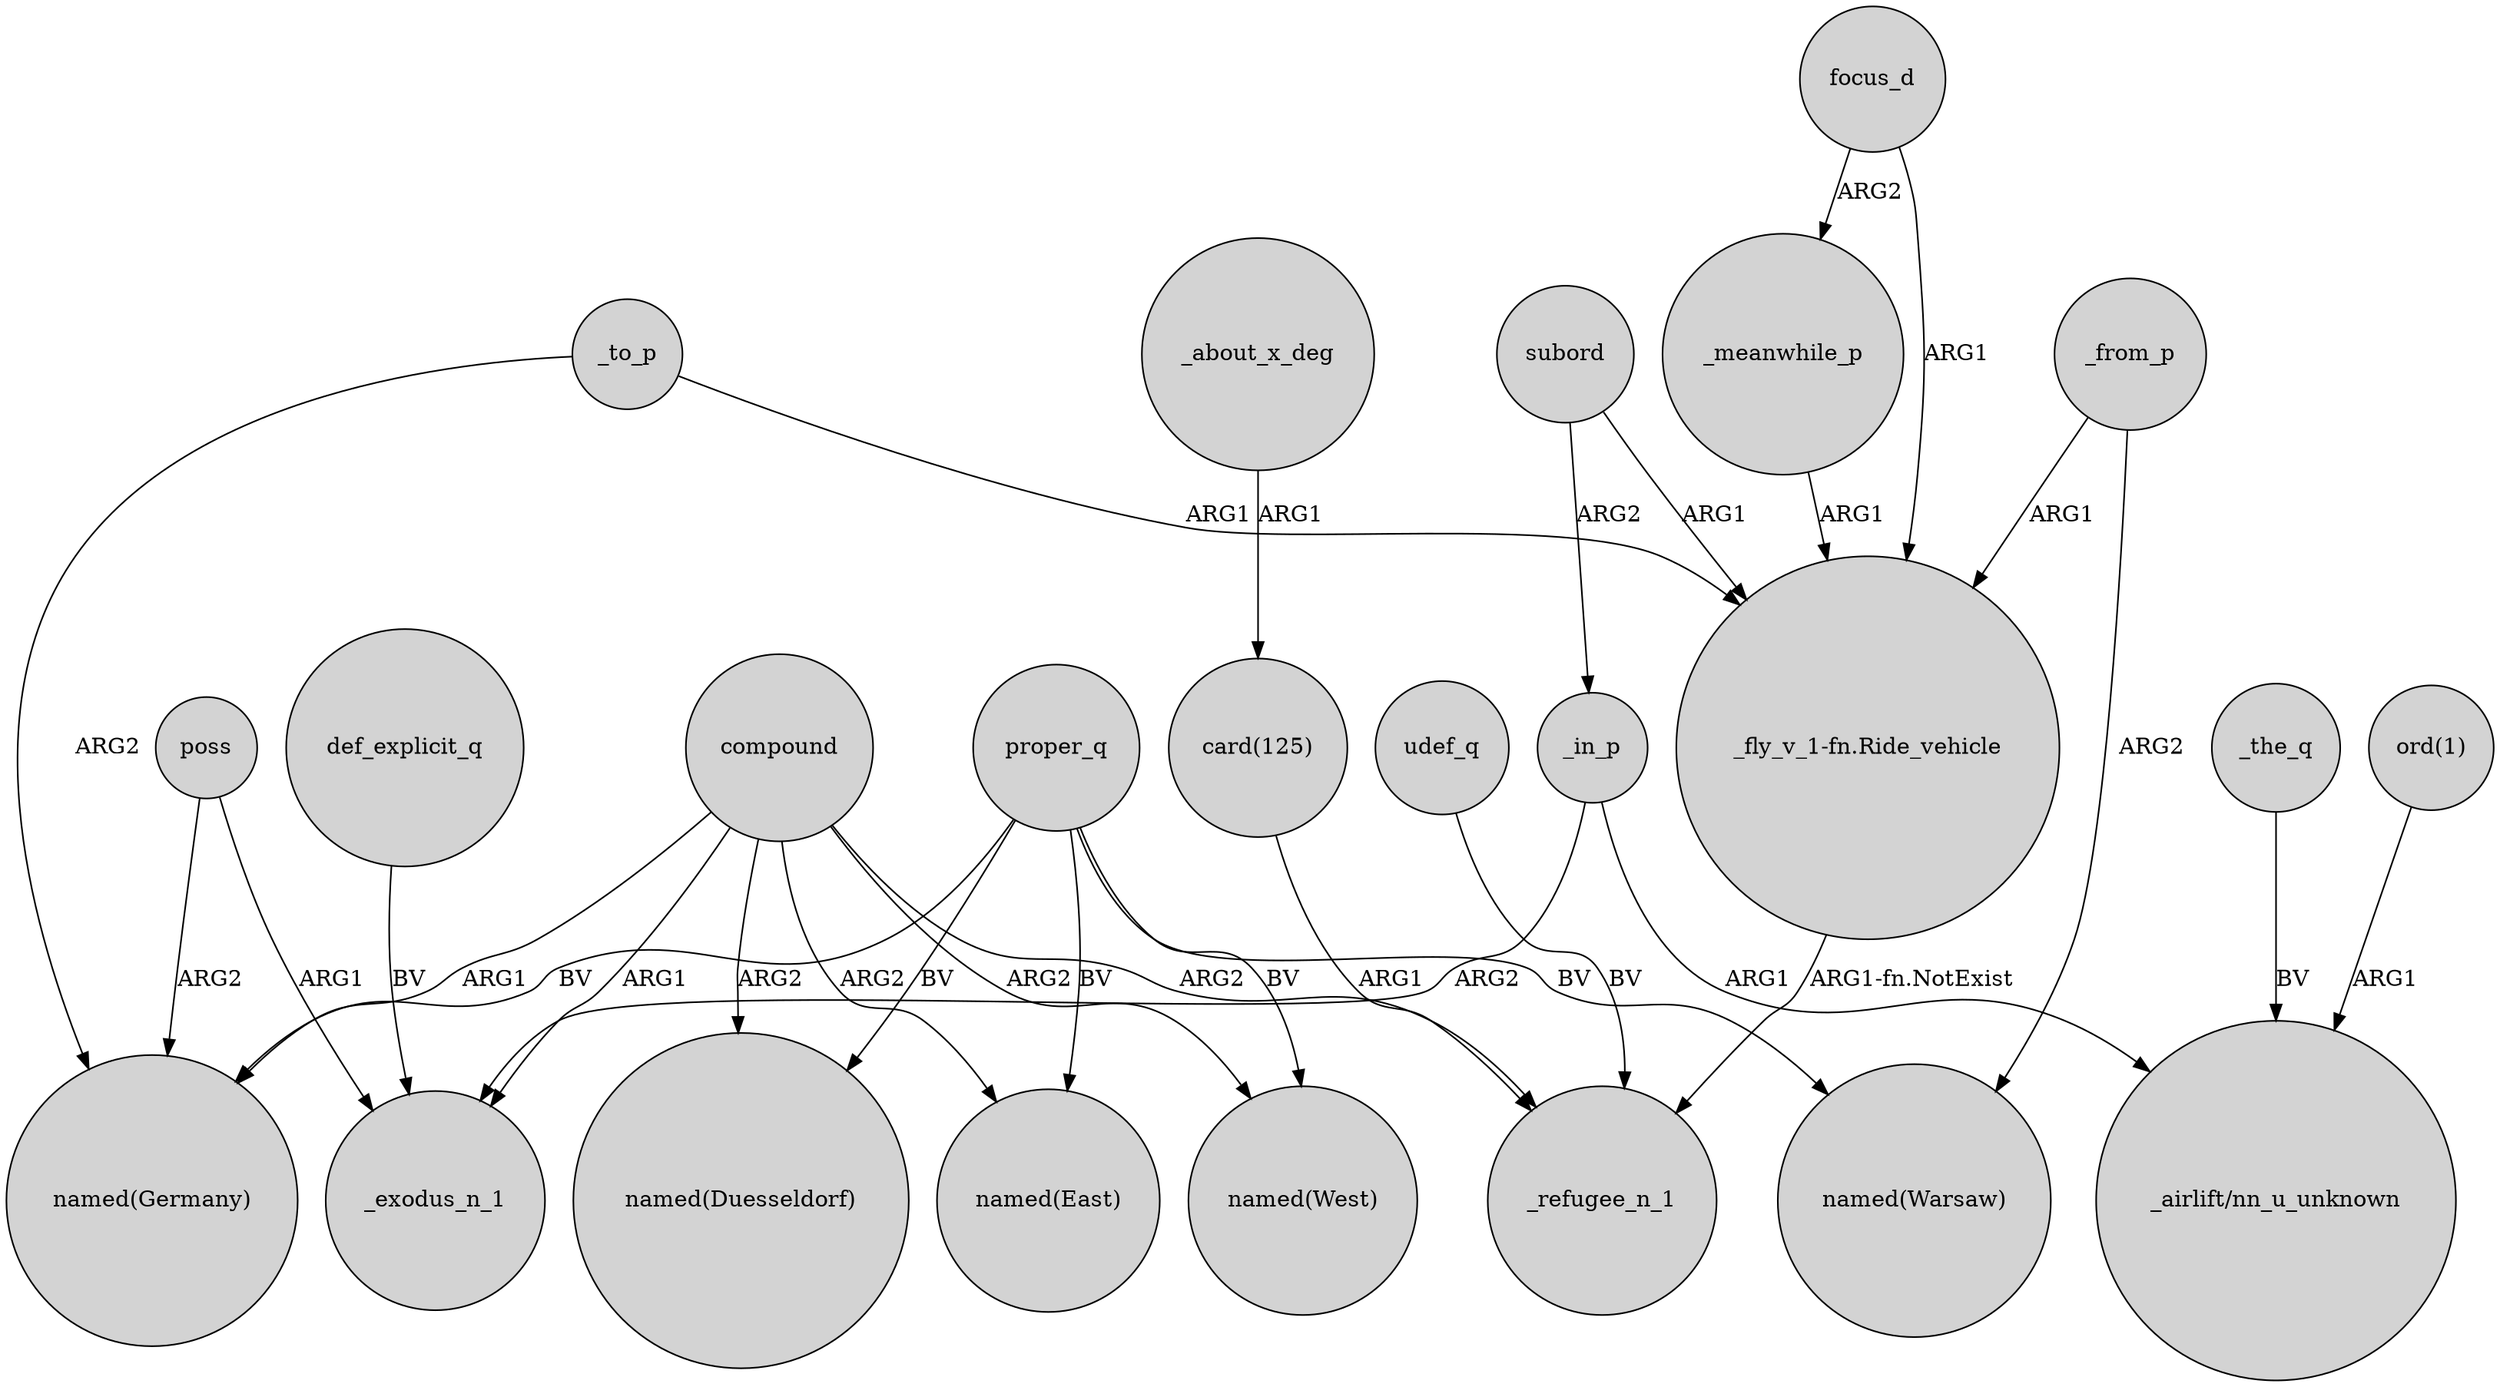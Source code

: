 digraph {
	node [shape=circle style=filled]
	compound -> "named(West)" [label=ARG2]
	"ord(1)" -> "_airlift/nn_u_unknown" [label=ARG1]
	proper_q -> "named(Germany)" [label=BV]
	focus_d -> "_fly_v_1-fn.Ride_vehicle" [label=ARG1]
	compound -> _refugee_n_1 [label=ARG2]
	_in_p -> _exodus_n_1 [label=ARG2]
	compound -> "named(Duesseldorf)" [label=ARG2]
	subord -> "_fly_v_1-fn.Ride_vehicle" [label=ARG1]
	compound -> _exodus_n_1 [label=ARG1]
	_to_p -> "named(Germany)" [label=ARG2]
	subord -> _in_p [label=ARG2]
	proper_q -> "named(West)" [label=BV]
	_meanwhile_p -> "_fly_v_1-fn.Ride_vehicle" [label=ARG1]
	poss -> _exodus_n_1 [label=ARG1]
	_the_q -> "_airlift/nn_u_unknown" [label=BV]
	_to_p -> "_fly_v_1-fn.Ride_vehicle" [label=ARG1]
	_from_p -> "named(Warsaw)" [label=ARG2]
	def_explicit_q -> _exodus_n_1 [label=BV]
	"_fly_v_1-fn.Ride_vehicle" -> _refugee_n_1 [label="ARG1-fn.NotExist"]
	focus_d -> _meanwhile_p [label=ARG2]
	"card(125)" -> _refugee_n_1 [label=ARG1]
	compound -> "named(Germany)" [label=ARG1]
	_in_p -> "_airlift/nn_u_unknown" [label=ARG1]
	proper_q -> "named(Duesseldorf)" [label=BV]
	_from_p -> "_fly_v_1-fn.Ride_vehicle" [label=ARG1]
	udef_q -> _refugee_n_1 [label=BV]
	poss -> "named(Germany)" [label=ARG2]
	proper_q -> "named(Warsaw)" [label=BV]
	proper_q -> "named(East)" [label=BV]
	_about_x_deg -> "card(125)" [label=ARG1]
	compound -> "named(East)" [label=ARG2]
}
